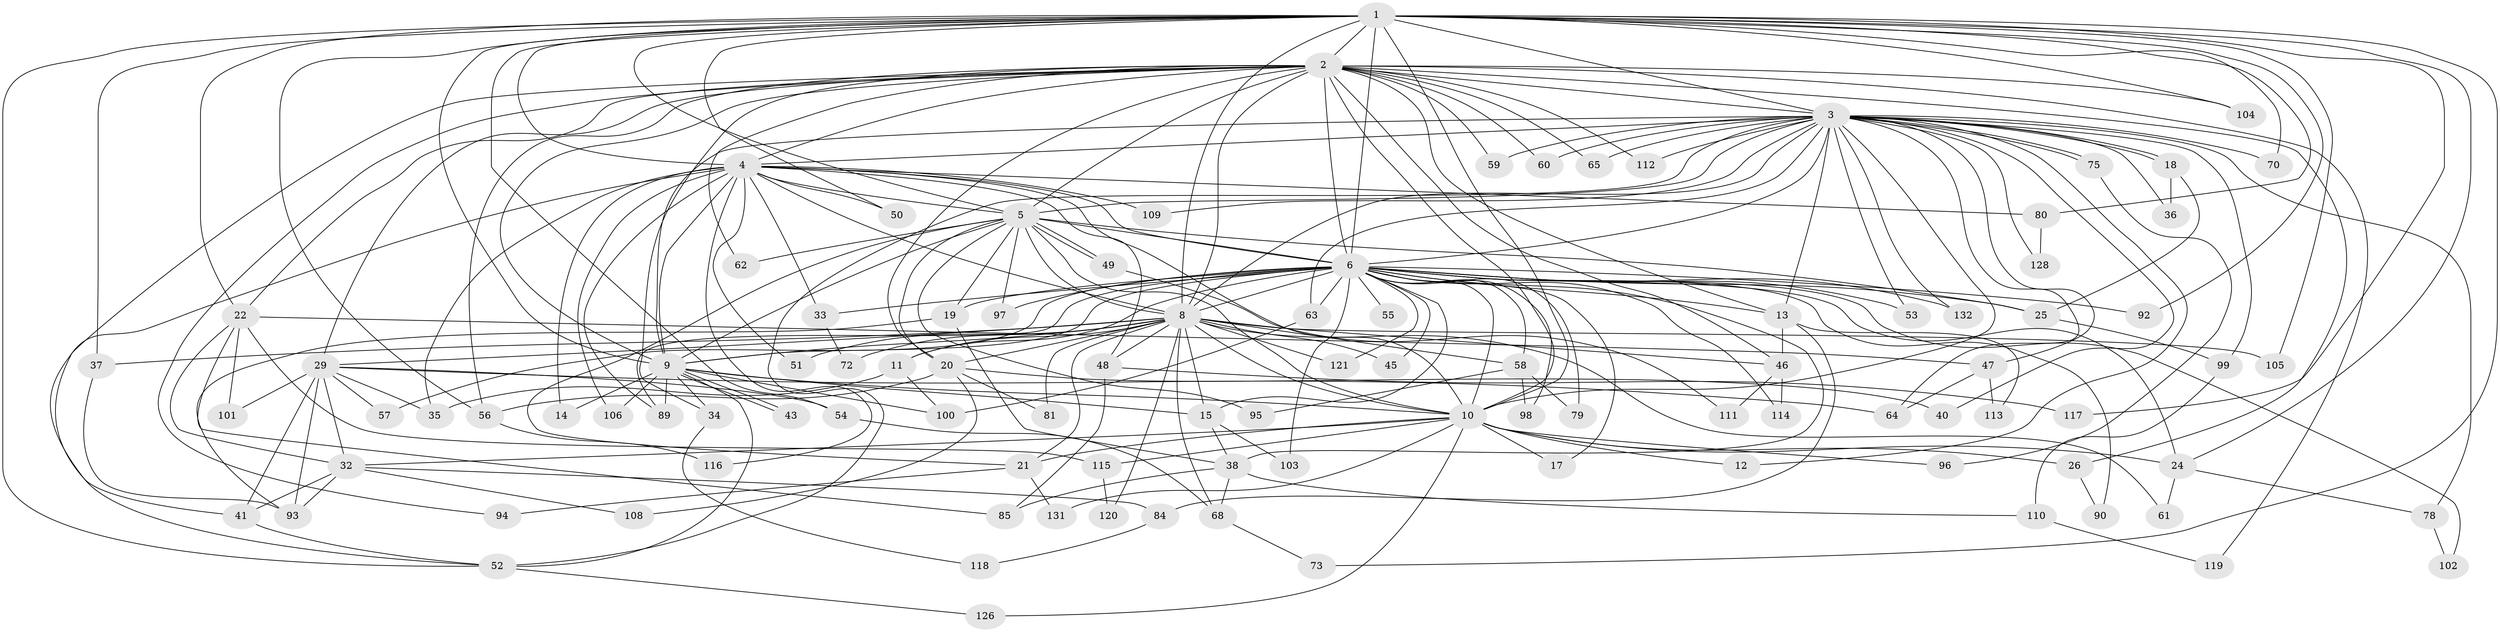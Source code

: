 // Generated by graph-tools (version 1.1) at 2025/23/03/03/25 07:23:47]
// undirected, 101 vertices, 241 edges
graph export_dot {
graph [start="1"]
  node [color=gray90,style=filled];
  1 [super="+107"];
  2 [super="+66"];
  3 [super="+16"];
  4 [super="+87"];
  5 [super="+74"];
  6 [super="+7"];
  8 [super="+28"];
  9 [super="+30"];
  10 [super="+27"];
  11;
  12;
  13 [super="+88"];
  14;
  15 [super="+42"];
  17;
  18 [super="+67"];
  19 [super="+127"];
  20 [super="+23"];
  21 [super="+71"];
  22 [super="+44"];
  24 [super="+129"];
  25 [super="+82"];
  26;
  29 [super="+31"];
  32;
  33;
  34;
  35 [super="+125"];
  36;
  37;
  38 [super="+39"];
  40;
  41 [super="+77"];
  43;
  45;
  46 [super="+86"];
  47;
  48 [super="+91"];
  49;
  50;
  51;
  52 [super="+69"];
  53;
  54;
  55;
  56 [super="+76"];
  57;
  58;
  59;
  60;
  61;
  62;
  63;
  64 [super="+122"];
  65;
  68 [super="+83"];
  70;
  72;
  73;
  75;
  78;
  79;
  80;
  81;
  84;
  85;
  89 [super="+130"];
  90;
  92;
  93 [super="+123"];
  94;
  95;
  96;
  97;
  98;
  99;
  100 [super="+124"];
  101;
  102;
  103;
  104;
  105;
  106;
  108;
  109;
  110;
  111;
  112;
  113;
  114;
  115;
  116;
  117;
  118;
  119;
  120;
  121;
  126;
  128;
  131;
  132;
  1 -- 2;
  1 -- 3;
  1 -- 4;
  1 -- 5;
  1 -- 6 [weight=2];
  1 -- 8;
  1 -- 9;
  1 -- 10;
  1 -- 22;
  1 -- 37;
  1 -- 50;
  1 -- 54;
  1 -- 56;
  1 -- 70;
  1 -- 73;
  1 -- 80;
  1 -- 92;
  1 -- 104;
  1 -- 105;
  1 -- 117;
  1 -- 52;
  1 -- 24;
  2 -- 3;
  2 -- 4;
  2 -- 5 [weight=2];
  2 -- 6 [weight=2];
  2 -- 8;
  2 -- 9;
  2 -- 10;
  2 -- 13;
  2 -- 22;
  2 -- 26;
  2 -- 34;
  2 -- 56;
  2 -- 59;
  2 -- 60;
  2 -- 62;
  2 -- 65;
  2 -- 94;
  2 -- 104;
  2 -- 112;
  2 -- 119;
  2 -- 46;
  2 -- 29;
  2 -- 41;
  2 -- 20;
  3 -- 4 [weight=2];
  3 -- 5 [weight=2];
  3 -- 6 [weight=2];
  3 -- 8;
  3 -- 9;
  3 -- 10;
  3 -- 12;
  3 -- 18;
  3 -- 18;
  3 -- 36;
  3 -- 40;
  3 -- 47;
  3 -- 52;
  3 -- 53;
  3 -- 59;
  3 -- 60;
  3 -- 63;
  3 -- 64;
  3 -- 65;
  3 -- 70;
  3 -- 75;
  3 -- 75;
  3 -- 78;
  3 -- 99;
  3 -- 109;
  3 -- 112;
  3 -- 128;
  3 -- 132;
  3 -- 13;
  4 -- 5;
  4 -- 6 [weight=2];
  4 -- 8;
  4 -- 9;
  4 -- 10;
  4 -- 14;
  4 -- 33;
  4 -- 48;
  4 -- 50;
  4 -- 51;
  4 -- 80;
  4 -- 89;
  4 -- 106;
  4 -- 116;
  4 -- 109;
  4 -- 35;
  4 -- 52;
  5 -- 6 [weight=2];
  5 -- 8;
  5 -- 9;
  5 -- 10 [weight=2];
  5 -- 19;
  5 -- 20;
  5 -- 25;
  5 -- 49;
  5 -- 49;
  5 -- 62;
  5 -- 95;
  5 -- 97;
  5 -- 21;
  6 -- 8 [weight=3];
  6 -- 9 [weight=3];
  6 -- 10 [weight=2];
  6 -- 11;
  6 -- 13;
  6 -- 15;
  6 -- 17;
  6 -- 19;
  6 -- 24;
  6 -- 57;
  6 -- 58;
  6 -- 63;
  6 -- 79;
  6 -- 90;
  6 -- 92;
  6 -- 98;
  6 -- 102;
  6 -- 103;
  6 -- 114;
  6 -- 132;
  6 -- 89;
  6 -- 25 [weight=2];
  6 -- 33;
  6 -- 97;
  6 -- 38;
  6 -- 45;
  6 -- 53;
  6 -- 55;
  6 -- 121;
  8 -- 9;
  8 -- 10;
  8 -- 11;
  8 -- 15;
  8 -- 20;
  8 -- 21;
  8 -- 29 [weight=2];
  8 -- 37;
  8 -- 45;
  8 -- 46;
  8 -- 48;
  8 -- 51;
  8 -- 58;
  8 -- 61;
  8 -- 68;
  8 -- 72;
  8 -- 81;
  8 -- 105;
  8 -- 120;
  8 -- 121;
  9 -- 10;
  9 -- 14;
  9 -- 43;
  9 -- 43;
  9 -- 52;
  9 -- 106;
  9 -- 15;
  9 -- 89;
  9 -- 34;
  9 -- 100;
  10 -- 12;
  10 -- 17;
  10 -- 21;
  10 -- 24;
  10 -- 26;
  10 -- 32;
  10 -- 96;
  10 -- 115;
  10 -- 126;
  10 -- 131;
  11 -- 35;
  11 -- 100;
  13 -- 46;
  13 -- 84;
  13 -- 113;
  15 -- 103;
  15 -- 38;
  18 -- 36;
  18 -- 25;
  19 -- 38;
  19 -- 93;
  20 -- 81;
  20 -- 56;
  20 -- 40;
  20 -- 108;
  21 -- 131;
  21 -- 94;
  22 -- 47;
  22 -- 85;
  22 -- 101;
  22 -- 115;
  22 -- 32;
  24 -- 61;
  24 -- 78;
  25 -- 99;
  26 -- 90;
  29 -- 35;
  29 -- 54;
  29 -- 57;
  29 -- 32;
  29 -- 93;
  29 -- 101;
  29 -- 41;
  29 -- 64;
  32 -- 41;
  32 -- 84;
  32 -- 108;
  32 -- 93;
  33 -- 72;
  34 -- 118;
  37 -- 93;
  38 -- 110;
  38 -- 68;
  38 -- 85;
  41 -- 52;
  46 -- 111;
  46 -- 114;
  47 -- 64;
  47 -- 113;
  48 -- 117;
  48 -- 85;
  49 -- 111;
  52 -- 126;
  54 -- 68;
  56 -- 116;
  58 -- 79;
  58 -- 95;
  58 -- 98;
  63 -- 100;
  68 -- 73;
  75 -- 96;
  78 -- 102;
  80 -- 128;
  84 -- 118;
  99 -- 110;
  110 -- 119;
  115 -- 120;
}
